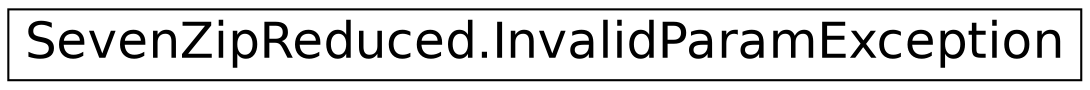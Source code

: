 digraph G
{
  edge [fontname="Helvetica",fontsize="24",labelfontname="Helvetica",labelfontsize="24"];
  node [fontname="Helvetica",fontsize="24",shape=record];
  rankdir="LR";
  Node1 [label="SevenZipReduced.InvalidParamException",height=0.2,width=0.4,color="black", fillcolor="white", style="filled",URL="$class_seven_zip_reduced_1_1_invalid_param_exception.html",tooltip="The exception that is thrown when the value of an argument is outside the allowable range..."];
}
